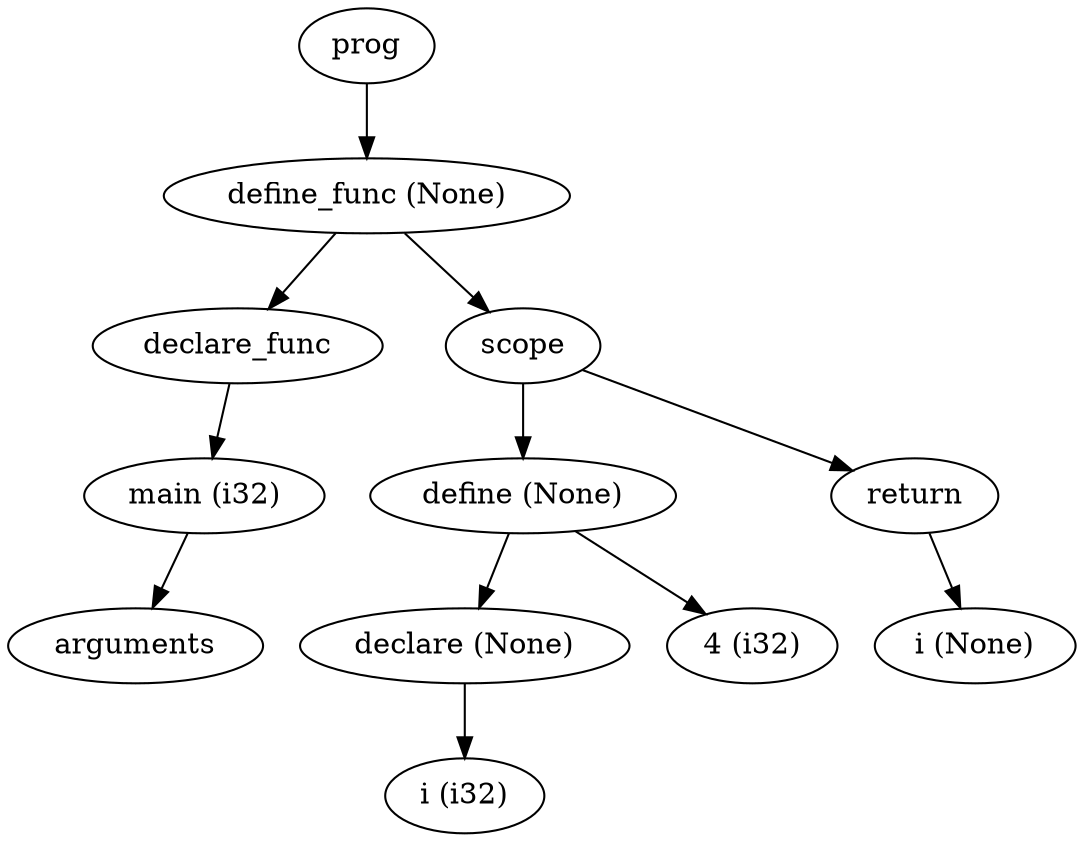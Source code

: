 digraph AST {
	node0[label="prog"]
	node1[label="define_func (None)"]
	node0->node1
	node2[label="declare_func"]
	node1->node2
	node3[label="main (i32)"]
	node2->node3
	node4[label="arguments"]
	node3->node4
	node5[label="scope"]
	node1->node5
	node6[label="define (None)"]
	node5->node6
	node7[label="declare (None)"]
	node6->node7
	node8[label="i (i32)"]
	node7->node8
	node9[label="4 (i32)"]
	node6->node9
	node10[label="return"]
	node5->node10
	node11[label="i (None)"]
	node10->node11
}